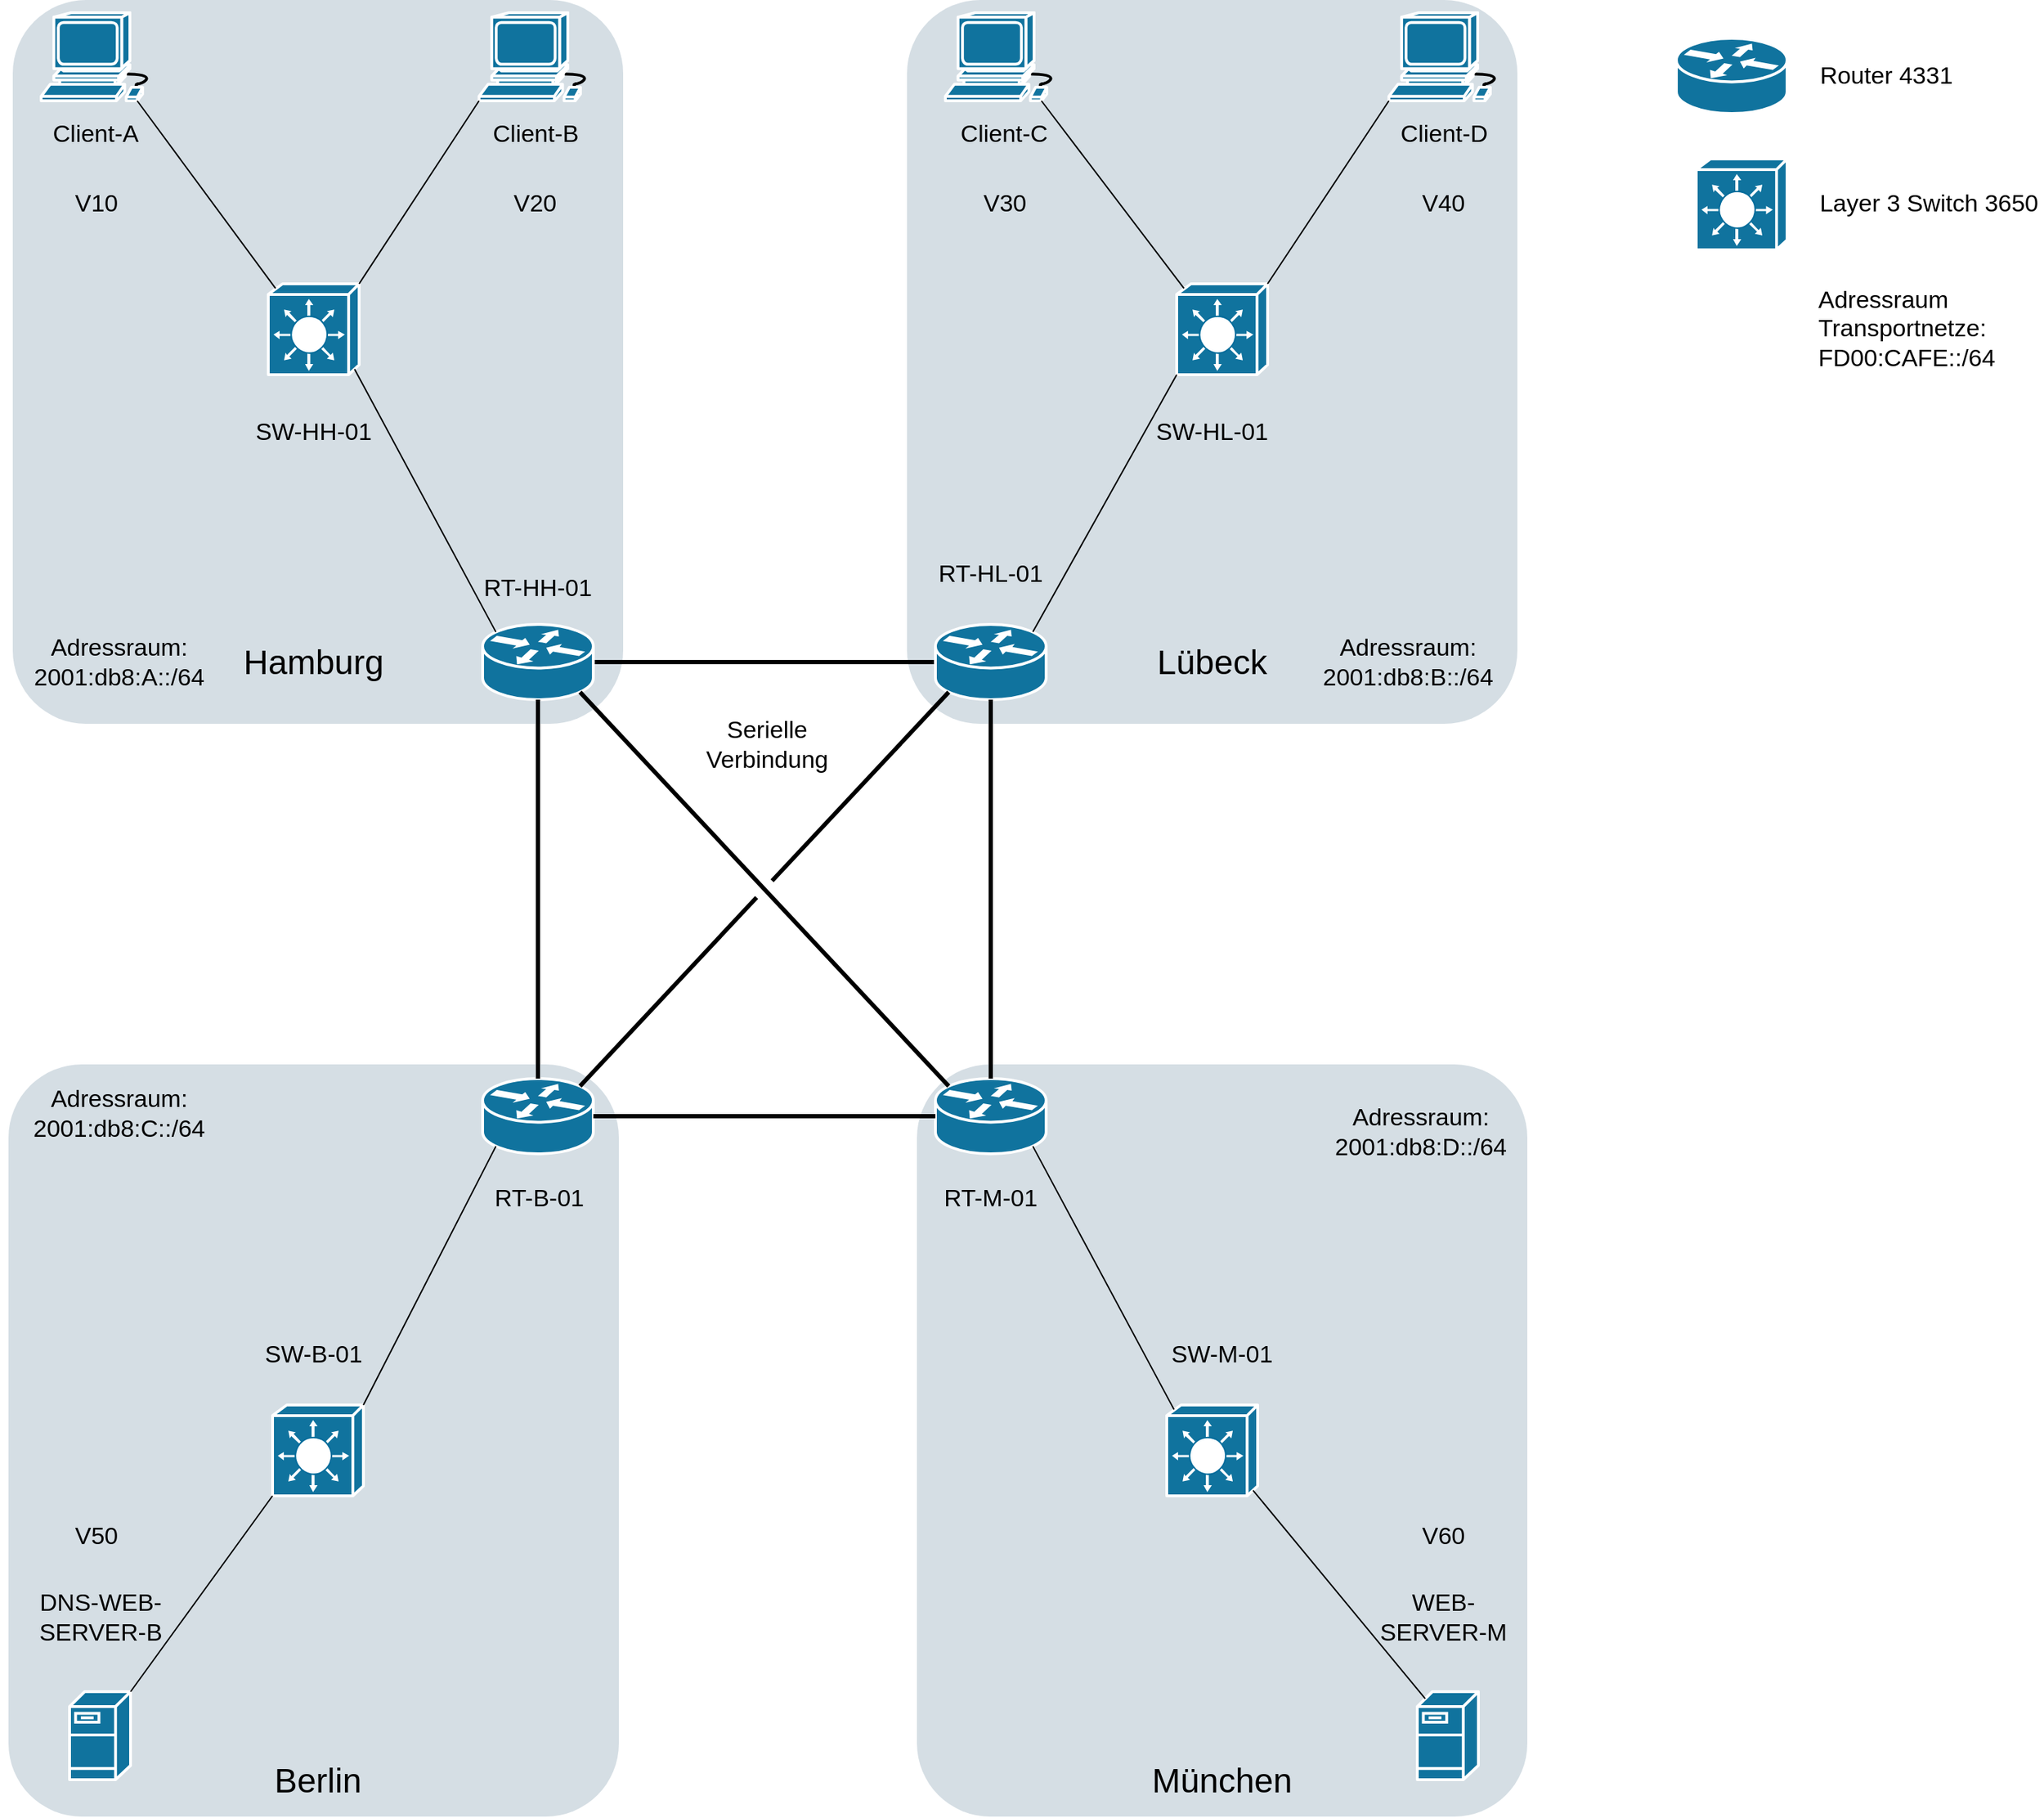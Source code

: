 <mxfile version="27.1.6">
  <diagram id="6a731a19-8d31-9384-78a2-239565b7b9f0" name="Page-1">
    <mxGraphModel dx="2379" dy="1113" grid="1" gridSize="10" guides="1" tooltips="1" connect="1" arrows="1" fold="1" page="1" pageScale="1" pageWidth="827" pageHeight="1169" background="none" math="0" shadow="0">
      <root>
        <mxCell id="0" />
        <mxCell id="1" parent="0" />
        <mxCell id="ikaSYUK2sFAXNSiubt6e-2296" value="" style="rounded=1;whiteSpace=wrap;html=1;strokeColor=none;fillColor=#BAC8D3;fontSize=24;fontColor=#23445D;align=center;opacity=60;arcSize=12;" parent="1" vertex="1">
          <mxGeometry x="667" y="760" width="430" height="530" as="geometry" />
        </mxCell>
        <mxCell id="ikaSYUK2sFAXNSiubt6e-2288" value="" style="rounded=1;whiteSpace=wrap;html=1;strokeColor=none;fillColor=#BAC8D3;fontSize=24;fontColor=#23445D;align=center;opacity=60;arcSize=12;" parent="1" vertex="1">
          <mxGeometry x="27" y="760" width="430" height="530" as="geometry" />
        </mxCell>
        <mxCell id="ikaSYUK2sFAXNSiubt6e-2286" value="" style="rounded=1;whiteSpace=wrap;html=1;strokeColor=none;fillColor=#BAC8D3;fontSize=24;fontColor=#23445D;align=center;opacity=60;arcSize=12;" parent="1" vertex="1">
          <mxGeometry x="30" y="10" width="430" height="510" as="geometry" />
        </mxCell>
        <mxCell id="ikaSYUK2sFAXNSiubt6e-2287" value="" style="rounded=1;whiteSpace=wrap;html=1;strokeColor=none;fillColor=#BAC8D3;fontSize=24;fontColor=#23445D;align=center;opacity=60;arcSize=12;shadow=0;" parent="1" vertex="1">
          <mxGeometry x="660" y="10" width="430" height="510" as="geometry" />
        </mxCell>
        <mxCell id="2096" value="" style="shape=mxgraph.cisco.computers_and_peripherals.workstation;html=1;dashed=0;fillColor=#10739E;strokeColor=#ffffff;strokeWidth=2;verticalLabelPosition=bottom;verticalAlign=top;fontFamily=Helvetica;fontSize=36;fontColor=#FFB366" parent="1" vertex="1">
          <mxGeometry x="358.5" y="19" width="83" height="62" as="geometry" />
        </mxCell>
        <mxCell id="2097" value="" style="shape=mxgraph.cisco.servers.fileserver;html=1;dashed=0;fillColor=#10739E;strokeColor=#ffffff;strokeWidth=2;verticalLabelPosition=bottom;verticalAlign=top;fontFamily=Helvetica;fontSize=36;fontColor=#FFB366" parent="1" vertex="1">
          <mxGeometry x="70" y="1202" width="43" height="62" as="geometry" />
        </mxCell>
        <mxCell id="2112" value="" style="shape=mxgraph.cisco.switches.layer_3_switch;html=1;dashed=0;fillColor=#10739E;strokeColor=#ffffff;strokeWidth=2;verticalLabelPosition=bottom;verticalAlign=top;fontFamily=Helvetica;fontSize=36;fontColor=#FFB366" parent="1" vertex="1">
          <mxGeometry x="210" y="210" width="64" height="64" as="geometry" />
        </mxCell>
        <mxCell id="ikaSYUK2sFAXNSiubt6e-2279" style="rounded=0;orthogonalLoop=1;jettySize=auto;html=1;exitX=1;exitY=0.5;exitDx=0;exitDy=0;exitPerimeter=0;endArrow=none;startFill=0;entryX=0;entryY=0.5;entryDx=0;entryDy=0;entryPerimeter=0;strokeColor=light-dark(#000000,#CC0000);strokeWidth=3;" parent="1" source="2132" target="ikaSYUK2sFAXNSiubt6e-2259" edge="1">
          <mxGeometry relative="1" as="geometry" />
        </mxCell>
        <mxCell id="2132" value="" style="shape=mxgraph.cisco.routers.router;html=1;dashed=0;fillColor=#10739E;strokeColor=#ffffff;strokeWidth=2;verticalLabelPosition=bottom;verticalAlign=top;fontFamily=Helvetica;fontSize=36;fontColor=#FFB366" parent="1" vertex="1">
          <mxGeometry x="361" y="450" width="78" height="53" as="geometry" />
        </mxCell>
        <mxCell id="ikaSYUK2sFAXNSiubt6e-2258" value="" style="shape=mxgraph.cisco.routers.router;html=1;dashed=0;fillColor=#10739E;strokeColor=#ffffff;strokeWidth=2;verticalLabelPosition=bottom;verticalAlign=top;fontFamily=Helvetica;fontSize=36;fontColor=#FFB366" parent="1" vertex="1">
          <mxGeometry x="680" y="770" width="78" height="53" as="geometry" />
        </mxCell>
        <mxCell id="ikaSYUK2sFAXNSiubt6e-2259" value="" style="shape=mxgraph.cisco.routers.router;html=1;dashed=0;fillColor=#10739E;strokeColor=#ffffff;strokeWidth=2;verticalLabelPosition=bottom;verticalAlign=top;fontFamily=Helvetica;fontSize=36;fontColor=#FFB366" parent="1" vertex="1">
          <mxGeometry x="680" y="450" width="78" height="53" as="geometry" />
        </mxCell>
        <mxCell id="ikaSYUK2sFAXNSiubt6e-2260" value="" style="shape=mxgraph.cisco.routers.router;html=1;dashed=0;fillColor=#10739E;strokeColor=#ffffff;strokeWidth=2;verticalLabelPosition=bottom;verticalAlign=top;fontFamily=Helvetica;fontSize=36;fontColor=#FFB366" parent="1" vertex="1">
          <mxGeometry x="361" y="770" width="78" height="53" as="geometry" />
        </mxCell>
        <mxCell id="ikaSYUK2sFAXNSiubt6e-2262" style="rounded=0;orthogonalLoop=1;jettySize=auto;html=1;exitX=0.12;exitY=0.1;exitDx=0;exitDy=0;exitPerimeter=0;entryX=0.95;entryY=0.94;entryDx=0;entryDy=0;entryPerimeter=0;endArrow=none;startFill=0;" parent="1" source="2132" target="2112" edge="1">
          <mxGeometry relative="1" as="geometry" />
        </mxCell>
        <mxCell id="ikaSYUK2sFAXNSiubt6e-2265" value="" style="shape=mxgraph.cisco.computers_and_peripherals.workstation;html=1;dashed=0;fillColor=#10739E;strokeColor=#ffffff;strokeWidth=2;verticalLabelPosition=bottom;verticalAlign=top;fontFamily=Helvetica;fontSize=36;fontColor=#FFB366" parent="1" vertex="1">
          <mxGeometry x="50" y="19" width="83" height="62" as="geometry" />
        </mxCell>
        <mxCell id="ikaSYUK2sFAXNSiubt6e-2266" style="rounded=0;orthogonalLoop=1;jettySize=auto;html=1;exitX=1;exitY=0;exitDx=0;exitDy=0;exitPerimeter=0;entryX=0;entryY=1;entryDx=0;entryDy=0;entryPerimeter=0;endArrow=none;startFill=0;" parent="1" source="2112" target="2096" edge="1">
          <mxGeometry relative="1" as="geometry" />
        </mxCell>
        <mxCell id="ikaSYUK2sFAXNSiubt6e-2267" style="rounded=0;orthogonalLoop=1;jettySize=auto;html=1;exitX=0.08;exitY=0.05;exitDx=0;exitDy=0;exitPerimeter=0;entryX=0.815;entryY=1;entryDx=0;entryDy=0;entryPerimeter=0;endArrow=none;startFill=0;" parent="1" source="2112" target="ikaSYUK2sFAXNSiubt6e-2265" edge="1">
          <mxGeometry relative="1" as="geometry" />
        </mxCell>
        <mxCell id="ikaSYUK2sFAXNSiubt6e-2273" value="" style="shape=mxgraph.cisco.computers_and_peripherals.workstation;html=1;dashed=0;fillColor=#10739E;strokeColor=#ffffff;strokeWidth=2;verticalLabelPosition=bottom;verticalAlign=top;fontFamily=Helvetica;fontSize=36;fontColor=#FFB366" parent="1" vertex="1">
          <mxGeometry x="999.5" y="19" width="83" height="62" as="geometry" />
        </mxCell>
        <mxCell id="ikaSYUK2sFAXNSiubt6e-2274" value="" style="shape=mxgraph.cisco.switches.layer_3_switch;html=1;dashed=0;fillColor=#10739E;strokeColor=#ffffff;strokeWidth=2;verticalLabelPosition=bottom;verticalAlign=top;fontFamily=Helvetica;fontSize=36;fontColor=#FFB366" parent="1" vertex="1">
          <mxGeometry x="850" y="210" width="64" height="64" as="geometry" />
        </mxCell>
        <mxCell id="ikaSYUK2sFAXNSiubt6e-2275" value="" style="shape=mxgraph.cisco.computers_and_peripherals.workstation;html=1;dashed=0;fillColor=#10739E;strokeColor=#ffffff;strokeWidth=2;verticalLabelPosition=bottom;verticalAlign=top;fontFamily=Helvetica;fontSize=36;fontColor=#FFB366" parent="1" vertex="1">
          <mxGeometry x="687" y="19" width="83" height="62" as="geometry" />
        </mxCell>
        <mxCell id="ikaSYUK2sFAXNSiubt6e-2276" style="rounded=0;orthogonalLoop=1;jettySize=auto;html=1;exitX=1;exitY=0;exitDx=0;exitDy=0;exitPerimeter=0;entryX=0;entryY=1;entryDx=0;entryDy=0;entryPerimeter=0;endArrow=none;startFill=0;" parent="1" source="ikaSYUK2sFAXNSiubt6e-2274" target="ikaSYUK2sFAXNSiubt6e-2273" edge="1">
          <mxGeometry relative="1" as="geometry" />
        </mxCell>
        <mxCell id="ikaSYUK2sFAXNSiubt6e-2277" style="rounded=0;orthogonalLoop=1;jettySize=auto;html=1;exitX=0.08;exitY=0.05;exitDx=0;exitDy=0;exitPerimeter=0;entryX=0.815;entryY=1;entryDx=0;entryDy=0;entryPerimeter=0;endArrow=none;startFill=0;" parent="1" source="ikaSYUK2sFAXNSiubt6e-2274" target="ikaSYUK2sFAXNSiubt6e-2275" edge="1">
          <mxGeometry relative="1" as="geometry" />
        </mxCell>
        <mxCell id="ikaSYUK2sFAXNSiubt6e-2278" style="rounded=0;orthogonalLoop=1;jettySize=auto;html=1;exitX=0.88;exitY=0.1;exitDx=0;exitDy=0;exitPerimeter=0;entryX=0;entryY=1;entryDx=0;entryDy=0;entryPerimeter=0;endArrow=none;startFill=0;" parent="1" source="ikaSYUK2sFAXNSiubt6e-2259" target="ikaSYUK2sFAXNSiubt6e-2274" edge="1">
          <mxGeometry relative="1" as="geometry" />
        </mxCell>
        <mxCell id="ikaSYUK2sFAXNSiubt6e-2280" style="rounded=0;orthogonalLoop=1;jettySize=auto;html=1;exitX=0.5;exitY=1;exitDx=0;exitDy=0;exitPerimeter=0;entryX=0.5;entryY=0;entryDx=0;entryDy=0;entryPerimeter=0;endArrow=none;startFill=0;strokeWidth=3;strokeColor=light-dark(#000000,#CC0000);" parent="1" source="ikaSYUK2sFAXNSiubt6e-2259" target="ikaSYUK2sFAXNSiubt6e-2258" edge="1">
          <mxGeometry relative="1" as="geometry" />
        </mxCell>
        <mxCell id="ikaSYUK2sFAXNSiubt6e-2281" style="rounded=0;orthogonalLoop=1;jettySize=auto;html=1;exitX=0;exitY=0.5;exitDx=0;exitDy=0;exitPerimeter=0;entryX=1;entryY=0.5;entryDx=0;entryDy=0;entryPerimeter=0;endArrow=none;startFill=0;strokeWidth=3;strokeColor=light-dark(#000000,#CC0000);" parent="1" source="ikaSYUK2sFAXNSiubt6e-2258" target="ikaSYUK2sFAXNSiubt6e-2260" edge="1">
          <mxGeometry relative="1" as="geometry" />
        </mxCell>
        <mxCell id="ikaSYUK2sFAXNSiubt6e-2282" style="rounded=0;orthogonalLoop=1;jettySize=auto;html=1;exitX=0.5;exitY=0;exitDx=0;exitDy=0;exitPerimeter=0;entryX=0.5;entryY=1;entryDx=0;entryDy=0;entryPerimeter=0;endArrow=none;startFill=0;elbow=vertical;endSize=6;arcSize=20;strokeColor=light-dark(#000000,#CC0000);strokeWidth=3;" parent="1" source="ikaSYUK2sFAXNSiubt6e-2260" target="2132" edge="1">
          <mxGeometry relative="1" as="geometry" />
        </mxCell>
        <mxCell id="ikaSYUK2sFAXNSiubt6e-2289" value="" style="shape=mxgraph.cisco.switches.layer_3_switch;html=1;dashed=0;fillColor=#10739E;strokeColor=#ffffff;strokeWidth=2;verticalLabelPosition=bottom;verticalAlign=top;fontFamily=Helvetica;fontSize=36;fontColor=#FFB366" parent="1" vertex="1">
          <mxGeometry x="213" y="1000" width="64" height="64" as="geometry" />
        </mxCell>
        <mxCell id="ikaSYUK2sFAXNSiubt6e-2290" style="rounded=0;orthogonalLoop=1;jettySize=auto;html=1;exitX=0.12;exitY=0.9;exitDx=0;exitDy=0;exitPerimeter=0;entryX=1;entryY=0;entryDx=0;entryDy=0;entryPerimeter=0;endArrow=none;startFill=0;" parent="1" source="ikaSYUK2sFAXNSiubt6e-2260" target="ikaSYUK2sFAXNSiubt6e-2289" edge="1">
          <mxGeometry relative="1" as="geometry" />
        </mxCell>
        <mxCell id="ikaSYUK2sFAXNSiubt6e-2291" value="" style="shape=mxgraph.cisco.switches.layer_3_switch;html=1;dashed=0;fillColor=#10739E;strokeColor=#ffffff;strokeWidth=2;verticalLabelPosition=bottom;verticalAlign=top;fontFamily=Helvetica;fontSize=36;fontColor=#FFB366" parent="1" vertex="1">
          <mxGeometry x="843" y="1000" width="64" height="64" as="geometry" />
        </mxCell>
        <mxCell id="ikaSYUK2sFAXNSiubt6e-2292" style="rounded=0;orthogonalLoop=1;jettySize=auto;html=1;exitX=0.88;exitY=0.9;exitDx=0;exitDy=0;exitPerimeter=0;entryX=0.08;entryY=0.05;entryDx=0;entryDy=0;entryPerimeter=0;endArrow=none;startFill=0;" parent="1" source="ikaSYUK2sFAXNSiubt6e-2258" target="ikaSYUK2sFAXNSiubt6e-2291" edge="1">
          <mxGeometry relative="1" as="geometry" />
        </mxCell>
        <mxCell id="ikaSYUK2sFAXNSiubt6e-2293" value="" style="shape=mxgraph.cisco.servers.fileserver;html=1;dashed=0;fillColor=#10739E;strokeColor=#ffffff;strokeWidth=2;verticalLabelPosition=bottom;verticalAlign=top;fontFamily=Helvetica;fontSize=36;fontColor=#FFB366" parent="1" vertex="1">
          <mxGeometry x="1019.5" y="1202" width="43" height="62" as="geometry" />
        </mxCell>
        <mxCell id="ikaSYUK2sFAXNSiubt6e-2294" style="rounded=0;orthogonalLoop=1;jettySize=auto;html=1;exitX=0;exitY=1;exitDx=0;exitDy=0;exitPerimeter=0;entryX=1;entryY=0;entryDx=0;entryDy=0;entryPerimeter=0;endArrow=none;startFill=0;" parent="1" source="ikaSYUK2sFAXNSiubt6e-2289" target="2097" edge="1">
          <mxGeometry relative="1" as="geometry" />
        </mxCell>
        <mxCell id="ikaSYUK2sFAXNSiubt6e-2295" style="rounded=0;orthogonalLoop=1;jettySize=auto;html=1;exitX=0.95;exitY=0.94;exitDx=0;exitDy=0;exitPerimeter=0;entryX=0.13;entryY=0.08;entryDx=0;entryDy=0;entryPerimeter=0;endArrow=none;startFill=0;" parent="1" source="ikaSYUK2sFAXNSiubt6e-2291" target="ikaSYUK2sFAXNSiubt6e-2293" edge="1">
          <mxGeometry relative="1" as="geometry" />
        </mxCell>
        <mxCell id="ikaSYUK2sFAXNSiubt6e-2297" value="&lt;font style=&quot;font-size: 24px;&quot;&gt;Lübeck&lt;/font&gt;" style="text;html=1;align=center;verticalAlign=middle;whiteSpace=wrap;rounded=0;" parent="1" vertex="1">
          <mxGeometry x="820" y="461.5" width="110" height="30" as="geometry" />
        </mxCell>
        <mxCell id="ikaSYUK2sFAXNSiubt6e-2298" value="&lt;font style=&quot;font-size: 24px;&quot;&gt;Hamburg&lt;/font&gt;" style="text;html=1;align=center;verticalAlign=middle;whiteSpace=wrap;rounded=0;" parent="1" vertex="1">
          <mxGeometry x="187" y="461.5" width="110" height="30" as="geometry" />
        </mxCell>
        <mxCell id="ikaSYUK2sFAXNSiubt6e-2299" value="&lt;font style=&quot;font-size: 24px;&quot;&gt;München&lt;/font&gt;" style="text;html=1;align=center;verticalAlign=middle;whiteSpace=wrap;rounded=0;" parent="1" vertex="1">
          <mxGeometry x="827" y="1250" width="110" height="30" as="geometry" />
        </mxCell>
        <mxCell id="ikaSYUK2sFAXNSiubt6e-2300" value="&lt;font style=&quot;font-size: 24px;&quot;&gt;Berlin&lt;/font&gt;" style="text;html=1;align=center;verticalAlign=middle;whiteSpace=wrap;rounded=0;" parent="1" vertex="1">
          <mxGeometry x="190" y="1250" width="110" height="30" as="geometry" />
        </mxCell>
        <mxCell id="ikaSYUK2sFAXNSiubt6e-2301" style="rounded=0;orthogonalLoop=1;jettySize=auto;html=1;exitX=0.88;exitY=0.9;exitDx=0;exitDy=0;exitPerimeter=0;entryX=0.12;entryY=0.1;entryDx=0;entryDy=0;entryPerimeter=0;endArrow=none;startFill=0;strokeWidth=3;strokeColor=light-dark(#000000,#CC0000);elbow=vertical;" parent="1" source="2132" target="ikaSYUK2sFAXNSiubt6e-2258" edge="1">
          <mxGeometry relative="1" as="geometry" />
        </mxCell>
        <mxCell id="ikaSYUK2sFAXNSiubt6e-2302" style="rounded=0;orthogonalLoop=1;jettySize=auto;html=1;exitX=0.12;exitY=0.9;exitDx=0;exitDy=0;exitPerimeter=0;entryX=0.88;entryY=0.1;entryDx=0;entryDy=0;entryPerimeter=0;endArrow=none;startFill=0;strokeColor=light-dark(#000000,#CC0000);strokeWidth=3;jumpStyle=gap;jumpSize=12;" parent="1" source="ikaSYUK2sFAXNSiubt6e-2259" target="ikaSYUK2sFAXNSiubt6e-2260" edge="1">
          <mxGeometry relative="1" as="geometry" />
        </mxCell>
        <mxCell id="SktVuw8flix4bV8EO0LE-2133" value="&lt;font style=&quot;font-size: 17px;&quot;&gt;RT-HH-01&lt;/font&gt;" style="text;html=1;align=center;verticalAlign=middle;whiteSpace=wrap;rounded=0;" parent="1" vertex="1">
          <mxGeometry x="325" y="410" width="150" height="30" as="geometry" />
        </mxCell>
        <mxCell id="SktVuw8flix4bV8EO0LE-2134" value="&lt;font style=&quot;font-size: 17px;&quot;&gt;RT-HL-01&lt;/font&gt;" style="text;html=1;align=center;verticalAlign=middle;whiteSpace=wrap;rounded=0;" parent="1" vertex="1">
          <mxGeometry x="644" y="400" width="150" height="30" as="geometry" />
        </mxCell>
        <mxCell id="SktVuw8flix4bV8EO0LE-2135" value="&lt;font style=&quot;font-size: 17px;&quot;&gt;RT-B-01&lt;/font&gt;" style="text;html=1;align=center;verticalAlign=middle;whiteSpace=wrap;rounded=0;" parent="1" vertex="1">
          <mxGeometry x="326" y="840" width="150" height="30" as="geometry" />
        </mxCell>
        <mxCell id="SktVuw8flix4bV8EO0LE-2136" value="&lt;font style=&quot;font-size: 17px;&quot;&gt;RT-M-01&lt;/font&gt;" style="text;html=1;align=center;verticalAlign=middle;whiteSpace=wrap;rounded=0;" parent="1" vertex="1">
          <mxGeometry x="644" y="840" width="150" height="30" as="geometry" />
        </mxCell>
        <mxCell id="SktVuw8flix4bV8EO0LE-2137" value="&lt;font style=&quot;font-size: 17px;&quot;&gt;SW-M-01&lt;/font&gt;" style="text;html=1;align=center;verticalAlign=middle;whiteSpace=wrap;rounded=0;" parent="1" vertex="1">
          <mxGeometry x="807" y="950" width="150" height="30" as="geometry" />
        </mxCell>
        <mxCell id="SktVuw8flix4bV8EO0LE-2138" value="&lt;font style=&quot;font-size: 17px;&quot;&gt;SW-B-01&lt;/font&gt;" style="text;html=1;align=center;verticalAlign=middle;whiteSpace=wrap;rounded=0;" parent="1" vertex="1">
          <mxGeometry x="167" y="950" width="150" height="30" as="geometry" />
        </mxCell>
        <mxCell id="SktVuw8flix4bV8EO0LE-2140" value="&lt;font style=&quot;font-size: 17px;&quot;&gt;SW&lt;/font&gt;&lt;font style=&quot;font-size: 17px;&quot;&gt;-HL-01&lt;/font&gt;" style="text;html=1;align=center;verticalAlign=middle;whiteSpace=wrap;rounded=0;" parent="1" vertex="1">
          <mxGeometry x="800" y="300" width="150" height="30" as="geometry" />
        </mxCell>
        <mxCell id="SktVuw8flix4bV8EO0LE-2143" value="&lt;font style=&quot;font-size: 17px;&quot;&gt;SW-HH-01&lt;/font&gt;" style="text;html=1;align=center;verticalAlign=middle;whiteSpace=wrap;rounded=0;" parent="1" vertex="1">
          <mxGeometry x="167" y="300" width="150" height="30" as="geometry" />
        </mxCell>
        <mxCell id="SktVuw8flix4bV8EO0LE-2145" value="&lt;font style=&quot;font-size: 17px;&quot;&gt;Client-A&lt;/font&gt;" style="text;html=1;align=center;verticalAlign=middle;whiteSpace=wrap;rounded=0;" parent="1" vertex="1">
          <mxGeometry x="50" y="90" width="77" height="30" as="geometry" />
        </mxCell>
        <mxCell id="SktVuw8flix4bV8EO0LE-2146" value="&lt;font style=&quot;font-size: 17px;&quot;&gt;Client-D&lt;/font&gt;" style="text;html=1;align=center;verticalAlign=middle;whiteSpace=wrap;rounded=0;" parent="1" vertex="1">
          <mxGeometry x="999.5" y="90" width="77" height="30" as="geometry" />
        </mxCell>
        <mxCell id="SktVuw8flix4bV8EO0LE-2147" value="&lt;font style=&quot;font-size: 17px;&quot;&gt;Client-B&lt;/font&gt;" style="text;html=1;align=center;verticalAlign=middle;whiteSpace=wrap;rounded=0;" parent="1" vertex="1">
          <mxGeometry x="359.5" y="90" width="77" height="30" as="geometry" />
        </mxCell>
        <mxCell id="SktVuw8flix4bV8EO0LE-2148" value="&lt;font style=&quot;font-size: 17px;&quot;&gt;Client-C&lt;/font&gt;" style="text;html=1;align=center;verticalAlign=middle;whiteSpace=wrap;rounded=0;" parent="1" vertex="1">
          <mxGeometry x="690" y="90" width="77" height="30" as="geometry" />
        </mxCell>
        <mxCell id="SktVuw8flix4bV8EO0LE-2150" value="&lt;font style=&quot;font-size: 17px;&quot;&gt;DNS-WEB-SERVER-B&lt;/font&gt;" style="text;html=1;align=center;verticalAlign=middle;whiteSpace=wrap;rounded=0;" parent="1" vertex="1">
          <mxGeometry x="21.5" y="1120" width="140" height="60" as="geometry" />
        </mxCell>
        <mxCell id="SktVuw8flix4bV8EO0LE-2152" value="&lt;font style=&quot;font-size: 17px;&quot;&gt;WEB-SERVER-M&lt;/font&gt;" style="text;html=1;align=center;verticalAlign=middle;whiteSpace=wrap;rounded=0;" parent="1" vertex="1">
          <mxGeometry x="982" y="1120" width="112" height="60" as="geometry" />
        </mxCell>
        <mxCell id="SktVuw8flix4bV8EO0LE-2153" value="" style="shape=mxgraph.cisco.switches.layer_3_switch;html=1;dashed=0;fillColor=#10739E;strokeColor=#ffffff;strokeWidth=2;verticalLabelPosition=bottom;verticalAlign=top;fontFamily=Helvetica;fontSize=36;fontColor=#FFB366" parent="1" vertex="1">
          <mxGeometry x="1216" y="122" width="64" height="64" as="geometry" />
        </mxCell>
        <mxCell id="SktVuw8flix4bV8EO0LE-2155" value="" style="shape=mxgraph.cisco.routers.router;html=1;dashed=0;fillColor=#10739E;strokeColor=#ffffff;strokeWidth=2;verticalLabelPosition=bottom;verticalAlign=top;fontFamily=Helvetica;fontSize=36;fontColor=#FFB366" parent="1" vertex="1">
          <mxGeometry x="1202" y="37" width="78" height="53" as="geometry" />
        </mxCell>
        <mxCell id="SktVuw8flix4bV8EO0LE-2156" value="&lt;font style=&quot;font-size: 17px;&quot;&gt;Router 4331&lt;/font&gt;" style="text;html=1;align=center;verticalAlign=middle;whiteSpace=wrap;rounded=0;" parent="1" vertex="1">
          <mxGeometry x="1300" y="48.5" width="100" height="30" as="geometry" />
        </mxCell>
        <mxCell id="SktVuw8flix4bV8EO0LE-2157" value="&lt;font style=&quot;font-size: 17px;&quot;&gt;Layer 3 Switch 3650&lt;/font&gt;" style="text;html=1;align=center;verticalAlign=middle;whiteSpace=wrap;rounded=0;" parent="1" vertex="1">
          <mxGeometry x="1300" y="139" width="160" height="30" as="geometry" />
        </mxCell>
        <mxCell id="SktVuw8flix4bV8EO0LE-2158" value="&lt;font style=&quot;font-size: 17px;&quot;&gt;V20&lt;/font&gt;" style="text;html=1;align=center;verticalAlign=middle;whiteSpace=wrap;rounded=0;" parent="1" vertex="1">
          <mxGeometry x="368" y="131" width="60" height="46" as="geometry" />
        </mxCell>
        <mxCell id="SktVuw8flix4bV8EO0LE-2159" value="&lt;font style=&quot;font-size: 17px;&quot;&gt;V40&lt;/font&gt;" style="text;html=1;align=center;verticalAlign=middle;whiteSpace=wrap;rounded=0;" parent="1" vertex="1">
          <mxGeometry x="1008" y="131" width="60" height="46" as="geometry" />
        </mxCell>
        <mxCell id="SktVuw8flix4bV8EO0LE-2160" value="&lt;font style=&quot;font-size: 17px;&quot;&gt;V50&lt;/font&gt;" style="text;html=1;align=center;verticalAlign=middle;whiteSpace=wrap;rounded=0;" parent="1" vertex="1">
          <mxGeometry x="58.5" y="1070" width="60" height="46" as="geometry" />
        </mxCell>
        <mxCell id="SktVuw8flix4bV8EO0LE-2161" value="&lt;font style=&quot;font-size: 17px;&quot;&gt;V60&lt;/font&gt;" style="text;html=1;align=center;verticalAlign=middle;whiteSpace=wrap;rounded=0;" parent="1" vertex="1">
          <mxGeometry x="1008" y="1070" width="60" height="46" as="geometry" />
        </mxCell>
        <mxCell id="SktVuw8flix4bV8EO0LE-2162" value="&lt;font style=&quot;font-size: 17px;&quot;&gt;Serielle Verbindung&lt;/font&gt;" style="text;html=1;align=center;verticalAlign=middle;whiteSpace=wrap;rounded=0;fontColor=light-dark(#000000,#FFFFFF);" parent="1" vertex="1">
          <mxGeometry x="490" y="520" width="143" height="30" as="geometry" />
        </mxCell>
        <mxCell id="-B_R_jMOWkf2GAmQd0J6-2132" value="&lt;font style=&quot;font-size: 17px;&quot;&gt;V10&lt;/font&gt;" style="text;html=1;align=center;verticalAlign=middle;whiteSpace=wrap;rounded=0;" vertex="1" parent="1">
          <mxGeometry x="58.5" y="131" width="60" height="46" as="geometry" />
        </mxCell>
        <mxCell id="-B_R_jMOWkf2GAmQd0J6-2133" value="&lt;font style=&quot;font-size: 17px;&quot;&gt;V30&lt;/font&gt;" style="text;html=1;align=center;verticalAlign=middle;whiteSpace=wrap;rounded=0;" vertex="1" parent="1">
          <mxGeometry x="698.5" y="131" width="60" height="46" as="geometry" />
        </mxCell>
        <mxCell id="-B_R_jMOWkf2GAmQd0J6-2136" value="&lt;font style=&quot;font-size: 17px;&quot;&gt;Adressraum:&lt;br&gt;2001:db8:A::/64&lt;/font&gt;" style="text;html=1;align=center;verticalAlign=middle;whiteSpace=wrap;rounded=0;" vertex="1" parent="1">
          <mxGeometry x="50" y="461.5" width="110" height="30" as="geometry" />
        </mxCell>
        <mxCell id="-B_R_jMOWkf2GAmQd0J6-2139" value="&lt;font style=&quot;font-size: 17px;&quot;&gt;Adressraum:&lt;br&gt;2001:db8:B::/64&lt;/font&gt;" style="text;html=1;align=center;verticalAlign=middle;whiteSpace=wrap;rounded=0;" vertex="1" parent="1">
          <mxGeometry x="958" y="461.5" width="110" height="30" as="geometry" />
        </mxCell>
        <mxCell id="-B_R_jMOWkf2GAmQd0J6-2140" value="&lt;font style=&quot;font-size: 17px;&quot;&gt;Adressraum:&lt;br&gt;2001:db8:C::/64&lt;/font&gt;" style="text;html=1;align=center;verticalAlign=middle;whiteSpace=wrap;rounded=0;" vertex="1" parent="1">
          <mxGeometry x="50" y="780" width="110" height="30" as="geometry" />
        </mxCell>
        <mxCell id="-B_R_jMOWkf2GAmQd0J6-2141" value="&lt;font style=&quot;font-size: 17px;&quot;&gt;Adressraum:&lt;br&gt;2001:db8:D::/64&lt;/font&gt;" style="text;html=1;align=center;verticalAlign=middle;whiteSpace=wrap;rounded=0;" vertex="1" parent="1">
          <mxGeometry x="966.5" y="793" width="110" height="30" as="geometry" />
        </mxCell>
        <mxCell id="-B_R_jMOWkf2GAmQd0J6-2142" value="&lt;div align=&quot;left&quot;&gt;&lt;font style=&quot;font-size: 17px;&quot;&gt;Adressraum Transportnetze:&lt;/font&gt;&lt;br&gt;&lt;font style=&quot;font-size: 17px;&quot;&gt;FD00:CAFE::/64&lt;/font&gt;&lt;/div&gt;" style="text;html=1;align=left;verticalAlign=middle;whiteSpace=wrap;rounded=0;" vertex="1" parent="1">
          <mxGeometry x="1300" y="227" width="110" height="30" as="geometry" />
        </mxCell>
      </root>
    </mxGraphModel>
  </diagram>
</mxfile>
